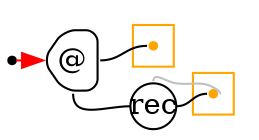 digraph G {
  rankdir=LR;
  edge[arrowhead=none,arrowtail=none];
  node[fixedsize=true,shape=circle]
  size="9.201041666666667,5.219270833333334";
  labeldistance=0;
  nodesep=.175;
  ranksep=.175;

 nd1[shape=point];
 nd2[label="@",tooltip="nd2-AppGraph",style=rounded,orientation=90,shape=house,width=.4,height=.4,color="#000000"];
 subgraph cluster_nd4 {
   graph[style=fill,color="orange"];
   ndcluster_nd4[tooltip="nd4",orientation=90,shape=point,color="orange"];
 };
   subgraph cluster_nd60 {
     graph[style=fill,color="orange"];
     ndcluster_nd60[tooltip="nd60",orientation=90,shape=point,color="orange"];
   };
 nd58[label="rec",tooltip="nd58-RecurGraph",style=rounded,width=.3,height=.3,color="#000000"];

  nd58->ndcluster_nd60[dir=back,headport=e,tailport=n,color=grey,arrowhead=none,arrowtail=none];
  nd58->ndcluster_nd60[tailport=e,headport=w];
  nd2->ndcluster_nd4[tailport=e,headport=w];
  nd2->nd58[tailport=s,headport=w];
  nd1->nd2[tailport=e,headport=w,color=red,arrowhead=normal];
}